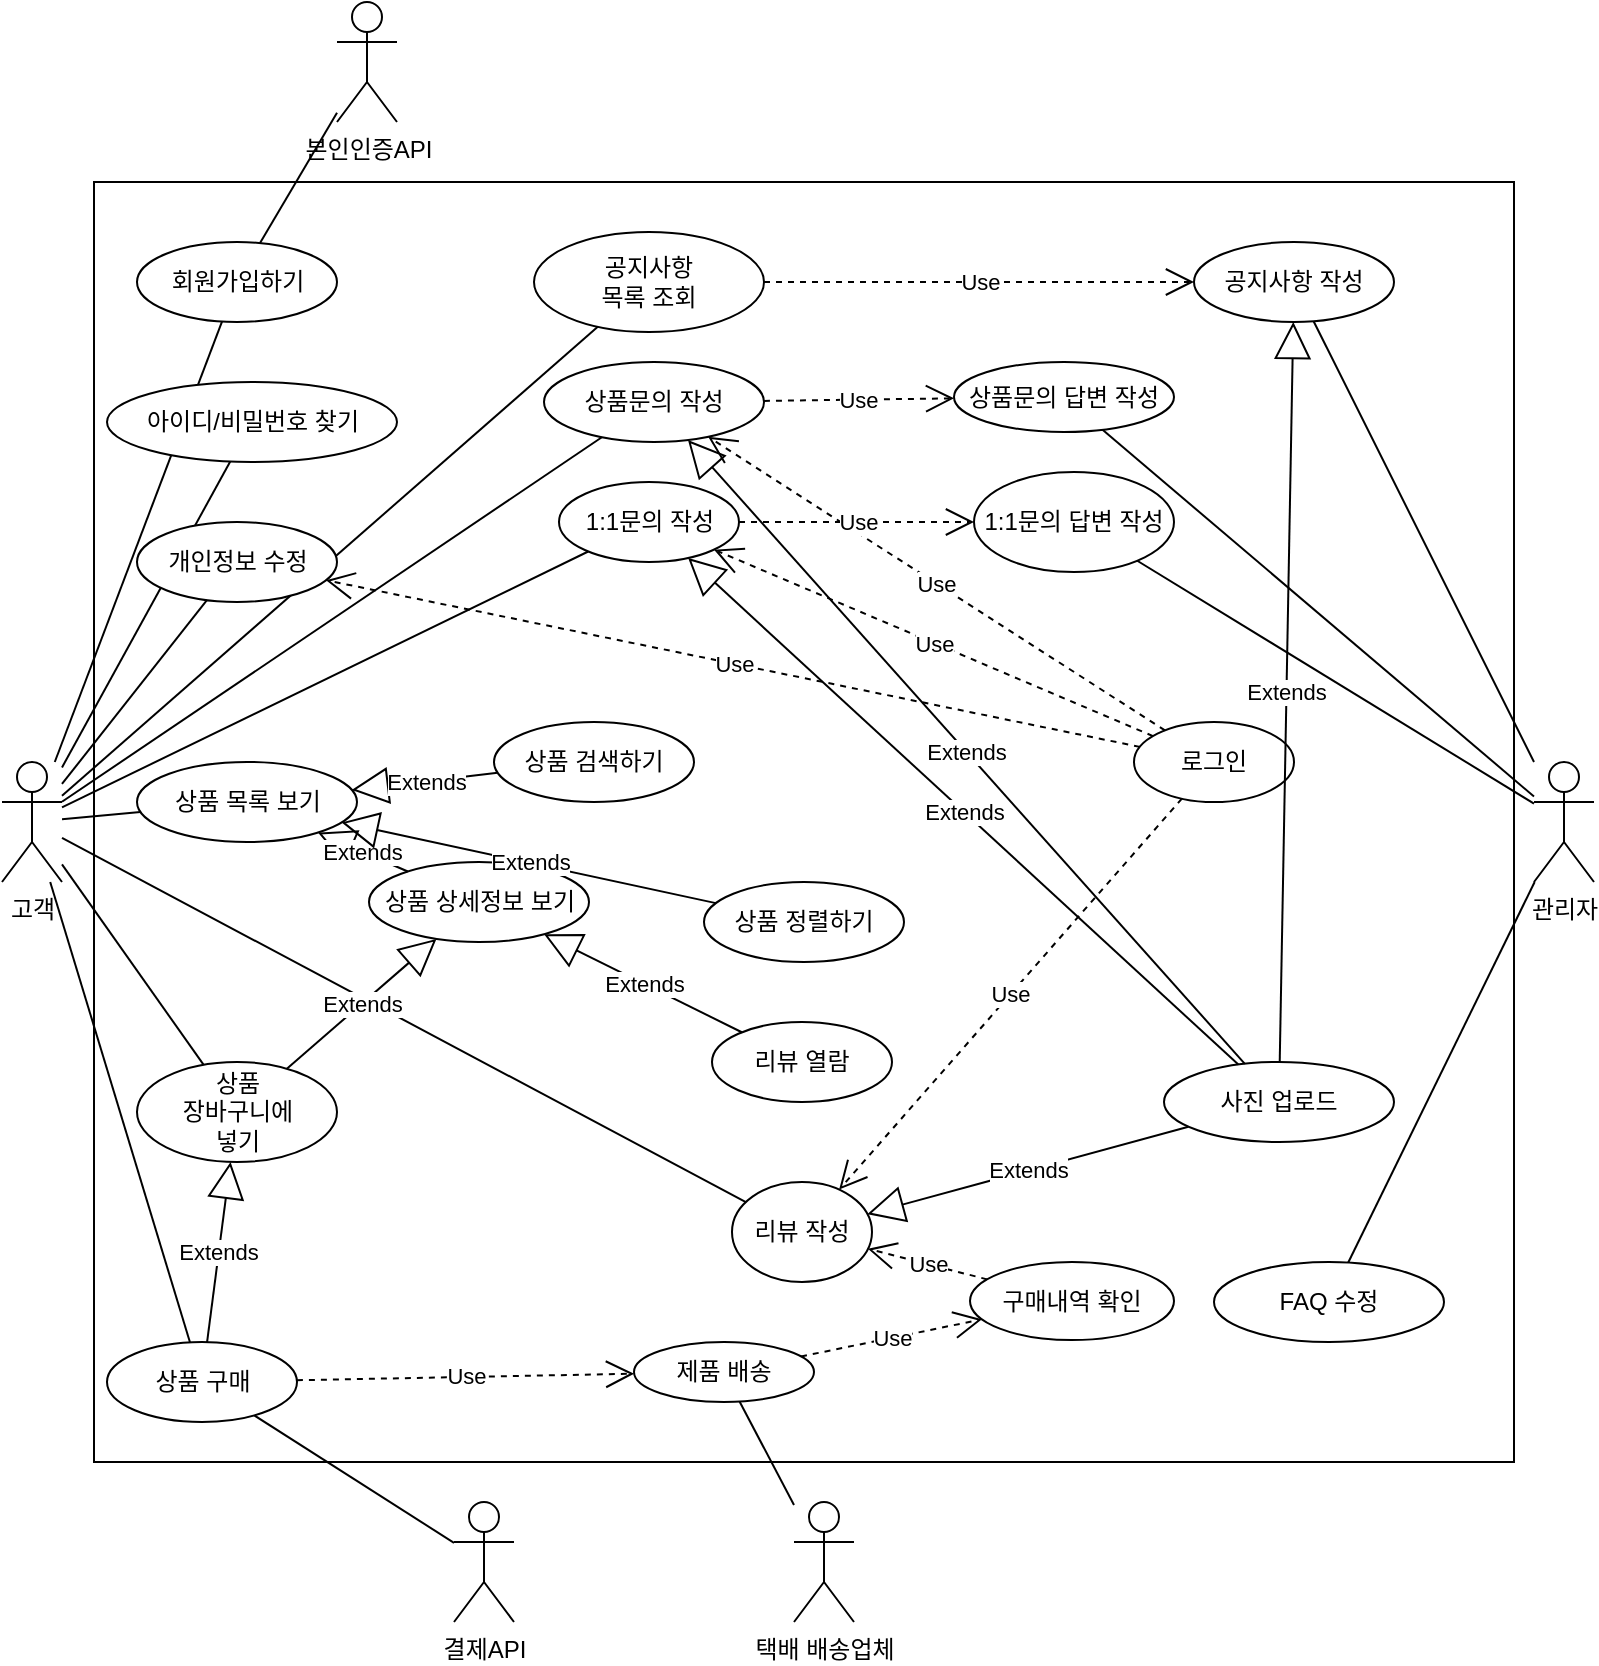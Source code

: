 <mxfile version="20.2.7" type="github">
  <diagram id="06q67e0eo0sH8_D3uSy_" name="유즈케이스1">
    <mxGraphModel dx="820" dy="1835" grid="1" gridSize="10" guides="1" tooltips="1" connect="1" arrows="1" fold="1" page="1" pageScale="1" pageWidth="827" pageHeight="1169" math="0" shadow="0">
      <root>
        <mxCell id="0" />
        <mxCell id="1" parent="0" />
        <mxCell id="tB0mkt_xWfgJxFO7g79Q-1" value="고객" style="shape=umlActor;verticalLabelPosition=bottom;verticalAlign=top;html=1;outlineConnect=0;" parent="1" vertex="1">
          <mxGeometry x="14" y="100" width="30" height="60" as="geometry" />
        </mxCell>
        <mxCell id="tB0mkt_xWfgJxFO7g79Q-6" value="관리자" style="shape=umlActor;verticalLabelPosition=bottom;verticalAlign=top;html=1;outlineConnect=0;" parent="1" vertex="1">
          <mxGeometry x="780" y="100" width="30" height="60" as="geometry" />
        </mxCell>
        <mxCell id="tB0mkt_xWfgJxFO7g79Q-7" value="결제API" style="shape=umlActor;verticalLabelPosition=bottom;verticalAlign=top;html=1;outlineConnect=0;" parent="1" vertex="1">
          <mxGeometry x="240" y="470" width="30" height="60" as="geometry" />
        </mxCell>
        <mxCell id="tB0mkt_xWfgJxFO7g79Q-8" value="본인인증API" style="shape=umlActor;verticalLabelPosition=bottom;verticalAlign=top;html=1;outlineConnect=0;" parent="1" vertex="1">
          <mxGeometry x="181.5" y="-280" width="30" height="60" as="geometry" />
        </mxCell>
        <mxCell id="tB0mkt_xWfgJxFO7g79Q-10" value="" style="rounded=0;whiteSpace=wrap;html=1;" parent="1" vertex="1">
          <mxGeometry x="60" y="-190" width="710" height="640" as="geometry" />
        </mxCell>
        <mxCell id="tB0mkt_xWfgJxFO7g79Q-11" value="상품 상세정보 보기" style="ellipse;whiteSpace=wrap;html=1;" parent="1" vertex="1">
          <mxGeometry x="197.5" y="150" width="110" height="40" as="geometry" />
        </mxCell>
        <mxCell id="tB0mkt_xWfgJxFO7g79Q-12" value="상품 검색하기" style="ellipse;whiteSpace=wrap;html=1;" parent="1" vertex="1">
          <mxGeometry x="260" y="80" width="100" height="40" as="geometry" />
        </mxCell>
        <mxCell id="tB0mkt_xWfgJxFO7g79Q-14" value="상품 정렬하기" style="ellipse;whiteSpace=wrap;html=1;" parent="1" vertex="1">
          <mxGeometry x="365" y="160" width="100" height="40" as="geometry" />
        </mxCell>
        <mxCell id="tB0mkt_xWfgJxFO7g79Q-15" value="상품&lt;br&gt;장바구니에&lt;br&gt;넣기" style="ellipse;whiteSpace=wrap;html=1;" parent="1" vertex="1">
          <mxGeometry x="81.5" y="250" width="100" height="50" as="geometry" />
        </mxCell>
        <mxCell id="tB0mkt_xWfgJxFO7g79Q-18" value="회원가입하기" style="ellipse;whiteSpace=wrap;html=1;" parent="1" vertex="1">
          <mxGeometry x="81.5" y="-160" width="100" height="40" as="geometry" />
        </mxCell>
        <mxCell id="tB0mkt_xWfgJxFO7g79Q-19" value="로그인" style="ellipse;whiteSpace=wrap;html=1;" parent="1" vertex="1">
          <mxGeometry x="580" y="80" width="80" height="40" as="geometry" />
        </mxCell>
        <mxCell id="tB0mkt_xWfgJxFO7g79Q-22" value="" style="endArrow=none;html=1;rounded=0;" parent="1" source="tB0mkt_xWfgJxFO7g79Q-18" target="tB0mkt_xWfgJxFO7g79Q-8" edge="1">
          <mxGeometry width="50" height="50" relative="1" as="geometry">
            <mxPoint x="430" y="-50" as="sourcePoint" />
            <mxPoint x="340" y="-140" as="targetPoint" />
          </mxGeometry>
        </mxCell>
        <mxCell id="tB0mkt_xWfgJxFO7g79Q-23" value="" style="endArrow=none;html=1;rounded=0;" parent="1" source="tB0mkt_xWfgJxFO7g79Q-1" target="tB0mkt_xWfgJxFO7g79Q-18" edge="1">
          <mxGeometry width="50" height="50" relative="1" as="geometry">
            <mxPoint x="390" y="130" as="sourcePoint" />
            <mxPoint x="440" y="80" as="targetPoint" />
          </mxGeometry>
        </mxCell>
        <mxCell id="tB0mkt_xWfgJxFO7g79Q-29" value="상품 구매" style="ellipse;whiteSpace=wrap;html=1;" parent="1" vertex="1">
          <mxGeometry x="66.5" y="390" width="95" height="40" as="geometry" />
        </mxCell>
        <mxCell id="tB0mkt_xWfgJxFO7g79Q-30" value="" style="endArrow=none;html=1;rounded=0;" parent="1" source="tB0mkt_xWfgJxFO7g79Q-7" target="tB0mkt_xWfgJxFO7g79Q-29" edge="1">
          <mxGeometry width="50" height="50" relative="1" as="geometry">
            <mxPoint x="180" y="440" as="sourcePoint" />
            <mxPoint x="380" y="300" as="targetPoint" />
            <Array as="points" />
          </mxGeometry>
        </mxCell>
        <mxCell id="tB0mkt_xWfgJxFO7g79Q-33" value="공지사항 작성" style="ellipse;whiteSpace=wrap;html=1;" parent="1" vertex="1">
          <mxGeometry x="610" y="-160" width="100" height="40" as="geometry" />
        </mxCell>
        <mxCell id="tB0mkt_xWfgJxFO7g79Q-34" value="리뷰 작성" style="ellipse;whiteSpace=wrap;html=1;" parent="1" vertex="1">
          <mxGeometry x="379" y="310" width="70" height="50" as="geometry" />
        </mxCell>
        <mxCell id="tB0mkt_xWfgJxFO7g79Q-35" value="상품문의 작성" style="ellipse;whiteSpace=wrap;html=1;" parent="1" vertex="1">
          <mxGeometry x="285" y="-100" width="110" height="40" as="geometry" />
        </mxCell>
        <mxCell id="tB0mkt_xWfgJxFO7g79Q-36" value="1:1문의 작성" style="ellipse;whiteSpace=wrap;html=1;" parent="1" vertex="1">
          <mxGeometry x="292.5" y="-40" width="90" height="40" as="geometry" />
        </mxCell>
        <mxCell id="tB0mkt_xWfgJxFO7g79Q-37" value="상품문의 답변 작성" style="ellipse;whiteSpace=wrap;html=1;" parent="1" vertex="1">
          <mxGeometry x="490" y="-100" width="110" height="35" as="geometry" />
        </mxCell>
        <mxCell id="tB0mkt_xWfgJxFO7g79Q-38" value="1:1문의 답변 작성" style="ellipse;whiteSpace=wrap;html=1;" parent="1" vertex="1">
          <mxGeometry x="500" y="-45" width="100" height="50" as="geometry" />
        </mxCell>
        <mxCell id="tB0mkt_xWfgJxFO7g79Q-39" value="" style="endArrow=none;html=1;rounded=0;" parent="1" source="tB0mkt_xWfgJxFO7g79Q-1" target="tB0mkt_xWfgJxFO7g79Q-15" edge="1">
          <mxGeometry width="50" height="50" relative="1" as="geometry">
            <mxPoint x="390" y="260" as="sourcePoint" />
            <mxPoint x="440" y="210" as="targetPoint" />
          </mxGeometry>
        </mxCell>
        <mxCell id="tB0mkt_xWfgJxFO7g79Q-40" value="" style="endArrow=none;html=1;rounded=0;" parent="1" source="tB0mkt_xWfgJxFO7g79Q-34" target="tB0mkt_xWfgJxFO7g79Q-1" edge="1">
          <mxGeometry width="50" height="50" relative="1" as="geometry">
            <mxPoint y="310" as="sourcePoint" />
            <mxPoint x="60" y="40" as="targetPoint" />
          </mxGeometry>
        </mxCell>
        <mxCell id="tB0mkt_xWfgJxFO7g79Q-41" value="" style="endArrow=none;html=1;rounded=0;" parent="1" source="tB0mkt_xWfgJxFO7g79Q-36" target="tB0mkt_xWfgJxFO7g79Q-1" edge="1">
          <mxGeometry width="50" height="50" relative="1" as="geometry">
            <mxPoint x="20" y="400" as="sourcePoint" />
            <mxPoint x="50" y="130" as="targetPoint" />
          </mxGeometry>
        </mxCell>
        <mxCell id="tB0mkt_xWfgJxFO7g79Q-42" value="" style="endArrow=none;html=1;rounded=0;" parent="1" source="tB0mkt_xWfgJxFO7g79Q-6" target="tB0mkt_xWfgJxFO7g79Q-33" edge="1">
          <mxGeometry width="50" height="50" relative="1" as="geometry">
            <mxPoint x="870" y="370" as="sourcePoint" />
            <mxPoint x="810" y="100" as="targetPoint" />
          </mxGeometry>
        </mxCell>
        <mxCell id="tB0mkt_xWfgJxFO7g79Q-44" value="" style="endArrow=none;html=1;rounded=0;" parent="1" source="tB0mkt_xWfgJxFO7g79Q-6" target="tB0mkt_xWfgJxFO7g79Q-37" edge="1">
          <mxGeometry width="50" height="50" relative="1" as="geometry">
            <mxPoint x="820" y="60" as="sourcePoint" />
            <mxPoint x="820" y="40" as="targetPoint" />
            <Array as="points" />
          </mxGeometry>
        </mxCell>
        <mxCell id="tB0mkt_xWfgJxFO7g79Q-45" value="" style="endArrow=none;html=1;rounded=0;" parent="1" source="tB0mkt_xWfgJxFO7g79Q-6" target="tB0mkt_xWfgJxFO7g79Q-38" edge="1">
          <mxGeometry width="50" height="50" relative="1" as="geometry">
            <mxPoint x="812" y="210" as="sourcePoint" />
            <mxPoint x="880" y="20" as="targetPoint" />
          </mxGeometry>
        </mxCell>
        <mxCell id="tB0mkt_xWfgJxFO7g79Q-48" value="" style="endArrow=none;html=1;rounded=0;" parent="1" source="tB0mkt_xWfgJxFO7g79Q-1" target="tB0mkt_xWfgJxFO7g79Q-35" edge="1">
          <mxGeometry width="50" height="50" relative="1" as="geometry">
            <mxPoint x="20" y="270" as="sourcePoint" />
            <mxPoint x="70" y="220" as="targetPoint" />
          </mxGeometry>
        </mxCell>
        <mxCell id="tB0mkt_xWfgJxFO7g79Q-49" value="상품 목록 보기" style="ellipse;whiteSpace=wrap;html=1;" parent="1" vertex="1">
          <mxGeometry x="81.5" y="100" width="110" height="40" as="geometry" />
        </mxCell>
        <mxCell id="tB0mkt_xWfgJxFO7g79Q-50" value="Extends" style="endArrow=block;endSize=16;endFill=0;html=1;rounded=0;" parent="1" source="tB0mkt_xWfgJxFO7g79Q-12" target="tB0mkt_xWfgJxFO7g79Q-49" edge="1">
          <mxGeometry width="160" relative="1" as="geometry">
            <mxPoint x="330" y="180" as="sourcePoint" />
            <mxPoint x="490" y="180" as="targetPoint" />
          </mxGeometry>
        </mxCell>
        <mxCell id="tB0mkt_xWfgJxFO7g79Q-51" value="Use" style="endArrow=open;endSize=12;dashed=1;html=1;rounded=0;" parent="1" source="tB0mkt_xWfgJxFO7g79Q-19" target="tB0mkt_xWfgJxFO7g79Q-34" edge="1">
          <mxGeometry width="160" relative="1" as="geometry">
            <mxPoint x="140" y="410" as="sourcePoint" />
            <mxPoint x="300" y="410" as="targetPoint" />
          </mxGeometry>
        </mxCell>
        <mxCell id="tB0mkt_xWfgJxFO7g79Q-52" value="Use" style="endArrow=open;endSize=12;dashed=1;html=1;rounded=0;" parent="1" source="tB0mkt_xWfgJxFO7g79Q-19" target="tB0mkt_xWfgJxFO7g79Q-36" edge="1">
          <mxGeometry width="160" relative="1" as="geometry">
            <mxPoint x="-110" y="280" as="sourcePoint" />
            <mxPoint x="50" y="280" as="targetPoint" />
          </mxGeometry>
        </mxCell>
        <mxCell id="tB0mkt_xWfgJxFO7g79Q-53" value="Use" style="endArrow=open;endSize=12;dashed=1;html=1;rounded=0;" parent="1" source="tB0mkt_xWfgJxFO7g79Q-19" target="tB0mkt_xWfgJxFO7g79Q-35" edge="1">
          <mxGeometry width="160" relative="1" as="geometry">
            <mxPoint x="100" y="430" as="sourcePoint" />
            <mxPoint x="260" y="430" as="targetPoint" />
          </mxGeometry>
        </mxCell>
        <mxCell id="tB0mkt_xWfgJxFO7g79Q-55" value="" style="endArrow=none;html=1;rounded=0;" parent="1" source="tB0mkt_xWfgJxFO7g79Q-1" target="tB0mkt_xWfgJxFO7g79Q-49" edge="1">
          <mxGeometry width="50" height="50" relative="1" as="geometry">
            <mxPoint x="-10" y="270" as="sourcePoint" />
            <mxPoint x="40" y="220" as="targetPoint" />
          </mxGeometry>
        </mxCell>
        <mxCell id="tB0mkt_xWfgJxFO7g79Q-56" value="Use" style="endArrow=open;endSize=12;dashed=1;html=1;rounded=0;" parent="1" source="tB0mkt_xWfgJxFO7g79Q-36" target="tB0mkt_xWfgJxFO7g79Q-38" edge="1">
          <mxGeometry width="160" relative="1" as="geometry">
            <mxPoint x="300" y="310" as="sourcePoint" />
            <mxPoint x="460" y="310" as="targetPoint" />
          </mxGeometry>
        </mxCell>
        <mxCell id="tB0mkt_xWfgJxFO7g79Q-58" value="Use" style="endArrow=open;endSize=12;dashed=1;html=1;rounded=0;" parent="1" source="tB0mkt_xWfgJxFO7g79Q-35" target="tB0mkt_xWfgJxFO7g79Q-37" edge="1">
          <mxGeometry width="160" relative="1" as="geometry">
            <mxPoint x="310" y="330" as="sourcePoint" />
            <mxPoint x="470" y="330" as="targetPoint" />
          </mxGeometry>
        </mxCell>
        <mxCell id="tB0mkt_xWfgJxFO7g79Q-59" value="Extends" style="endArrow=block;endSize=16;endFill=0;html=1;rounded=0;" parent="1" source="tB0mkt_xWfgJxFO7g79Q-11" target="tB0mkt_xWfgJxFO7g79Q-49" edge="1">
          <mxGeometry width="160" relative="1" as="geometry">
            <mxPoint x="-20" y="310" as="sourcePoint" />
            <mxPoint x="140" y="310" as="targetPoint" />
          </mxGeometry>
        </mxCell>
        <mxCell id="tB0mkt_xWfgJxFO7g79Q-60" value="Extends" style="endArrow=block;endSize=16;endFill=0;html=1;rounded=0;" parent="1" source="tB0mkt_xWfgJxFO7g79Q-15" target="tB0mkt_xWfgJxFO7g79Q-11" edge="1">
          <mxGeometry width="160" relative="1" as="geometry">
            <mxPoint x="30" y="420" as="sourcePoint" />
            <mxPoint x="190" y="420" as="targetPoint" />
          </mxGeometry>
        </mxCell>
        <mxCell id="tB0mkt_xWfgJxFO7g79Q-61" value="Extends" style="endArrow=block;endSize=16;endFill=0;html=1;rounded=0;" parent="1" source="tB0mkt_xWfgJxFO7g79Q-14" target="tB0mkt_xWfgJxFO7g79Q-49" edge="1">
          <mxGeometry width="160" relative="1" as="geometry">
            <mxPoint x="330" y="180" as="sourcePoint" />
            <mxPoint x="490" y="180" as="targetPoint" />
          </mxGeometry>
        </mxCell>
        <mxCell id="tB0mkt_xWfgJxFO7g79Q-62" value="" style="endArrow=none;html=1;rounded=0;" parent="1" source="tB0mkt_xWfgJxFO7g79Q-1" target="tB0mkt_xWfgJxFO7g79Q-29" edge="1">
          <mxGeometry width="50" height="50" relative="1" as="geometry">
            <mxPoint x="40" y="410" as="sourcePoint" />
            <mxPoint x="90" y="360" as="targetPoint" />
          </mxGeometry>
        </mxCell>
        <mxCell id="tB0mkt_xWfgJxFO7g79Q-63" value="Use" style="endArrow=open;endSize=12;dashed=1;html=1;rounded=0;" parent="1" source="pWr_5GK8HhrTUvCBfWbT-1" target="pWr_5GK8HhrTUvCBfWbT-22" edge="1">
          <mxGeometry width="160" relative="1" as="geometry">
            <mxPoint x="150" y="430" as="sourcePoint" />
            <mxPoint x="310" y="430" as="targetPoint" />
          </mxGeometry>
        </mxCell>
        <mxCell id="tB0mkt_xWfgJxFO7g79Q-64" value="공지사항 &lt;br&gt;목록 조회" style="ellipse;whiteSpace=wrap;html=1;" parent="1" vertex="1">
          <mxGeometry x="280" y="-165" width="115" height="50" as="geometry" />
        </mxCell>
        <mxCell id="tB0mkt_xWfgJxFO7g79Q-66" value="" style="endArrow=none;html=1;rounded=0;" parent="1" source="tB0mkt_xWfgJxFO7g79Q-64" target="tB0mkt_xWfgJxFO7g79Q-1" edge="1">
          <mxGeometry width="50" height="50" relative="1" as="geometry">
            <mxPoint x="10" y="340" as="sourcePoint" />
            <mxPoint x="60" y="290" as="targetPoint" />
          </mxGeometry>
        </mxCell>
        <mxCell id="tB0mkt_xWfgJxFO7g79Q-69" value="Use" style="endArrow=open;endSize=12;dashed=1;html=1;rounded=0;" parent="1" source="tB0mkt_xWfgJxFO7g79Q-64" target="tB0mkt_xWfgJxFO7g79Q-33" edge="1">
          <mxGeometry width="160" relative="1" as="geometry">
            <mxPoint x="480" y="-50" as="sourcePoint" />
            <mxPoint x="640" y="-50" as="targetPoint" />
          </mxGeometry>
        </mxCell>
        <mxCell id="pWr_5GK8HhrTUvCBfWbT-1" value="제품 배송" style="ellipse;whiteSpace=wrap;html=1;" vertex="1" parent="1">
          <mxGeometry x="330" y="390" width="90" height="30" as="geometry" />
        </mxCell>
        <mxCell id="pWr_5GK8HhrTUvCBfWbT-2" value="Use" style="endArrow=open;endSize=12;dashed=1;html=1;rounded=0;" edge="1" parent="1" source="tB0mkt_xWfgJxFO7g79Q-29" target="pWr_5GK8HhrTUvCBfWbT-1">
          <mxGeometry width="160" relative="1" as="geometry">
            <mxPoint x="370" y="400" as="sourcePoint" />
            <mxPoint x="530" y="400" as="targetPoint" />
          </mxGeometry>
        </mxCell>
        <mxCell id="pWr_5GK8HhrTUvCBfWbT-3" value="Extends" style="endArrow=block;endSize=16;endFill=0;html=1;rounded=0;" edge="1" parent="1" source="tB0mkt_xWfgJxFO7g79Q-29" target="tB0mkt_xWfgJxFO7g79Q-15">
          <mxGeometry width="160" relative="1" as="geometry">
            <mxPoint x="90" y="530" as="sourcePoint" />
            <mxPoint x="250" y="530" as="targetPoint" />
          </mxGeometry>
        </mxCell>
        <mxCell id="pWr_5GK8HhrTUvCBfWbT-4" value="택배 배송업체" style="shape=umlActor;verticalLabelPosition=bottom;verticalAlign=top;html=1;" vertex="1" parent="1">
          <mxGeometry x="410" y="470" width="30" height="60" as="geometry" />
        </mxCell>
        <mxCell id="pWr_5GK8HhrTUvCBfWbT-5" value="" style="endArrow=none;html=1;rounded=0;" edge="1" parent="1" source="pWr_5GK8HhrTUvCBfWbT-4" target="pWr_5GK8HhrTUvCBfWbT-1">
          <mxGeometry width="50" height="50" relative="1" as="geometry">
            <mxPoint x="750" y="370" as="sourcePoint" />
            <mxPoint x="800" y="320" as="targetPoint" />
          </mxGeometry>
        </mxCell>
        <mxCell id="pWr_5GK8HhrTUvCBfWbT-8" value="아이디/비밀번호 찾기" style="ellipse;whiteSpace=wrap;html=1;" vertex="1" parent="1">
          <mxGeometry x="66.5" y="-90" width="145" height="40" as="geometry" />
        </mxCell>
        <mxCell id="pWr_5GK8HhrTUvCBfWbT-9" value="" style="endArrow=none;html=1;rounded=0;" edge="1" parent="1" source="tB0mkt_xWfgJxFO7g79Q-1" target="pWr_5GK8HhrTUvCBfWbT-8">
          <mxGeometry width="50" height="50" relative="1" as="geometry">
            <mxPoint x="-10" y="20" as="sourcePoint" />
            <mxPoint x="40" y="-30" as="targetPoint" />
          </mxGeometry>
        </mxCell>
        <mxCell id="pWr_5GK8HhrTUvCBfWbT-10" value="리뷰 열람" style="ellipse;whiteSpace=wrap;html=1;" vertex="1" parent="1">
          <mxGeometry x="369" y="230" width="90" height="40" as="geometry" />
        </mxCell>
        <mxCell id="pWr_5GK8HhrTUvCBfWbT-11" value="Extends" style="endArrow=block;endSize=16;endFill=0;html=1;rounded=0;" edge="1" parent="1" source="pWr_5GK8HhrTUvCBfWbT-10" target="tB0mkt_xWfgJxFO7g79Q-11">
          <mxGeometry width="160" relative="1" as="geometry">
            <mxPoint x="550" y="340" as="sourcePoint" />
            <mxPoint x="710" y="340" as="targetPoint" />
            <Array as="points" />
          </mxGeometry>
        </mxCell>
        <mxCell id="pWr_5GK8HhrTUvCBfWbT-12" value="개인정보 수정" style="ellipse;whiteSpace=wrap;html=1;" vertex="1" parent="1">
          <mxGeometry x="81.5" y="-20" width="100" height="40" as="geometry" />
        </mxCell>
        <mxCell id="pWr_5GK8HhrTUvCBfWbT-13" value="" style="endArrow=none;html=1;rounded=0;" edge="1" parent="1" source="tB0mkt_xWfgJxFO7g79Q-1" target="pWr_5GK8HhrTUvCBfWbT-12">
          <mxGeometry width="50" height="50" relative="1" as="geometry">
            <mxPoint x="20" y="350" as="sourcePoint" />
            <mxPoint x="70" y="300" as="targetPoint" />
          </mxGeometry>
        </mxCell>
        <mxCell id="pWr_5GK8HhrTUvCBfWbT-14" value="Use" style="endArrow=open;endSize=12;dashed=1;html=1;rounded=0;" edge="1" parent="1" source="tB0mkt_xWfgJxFO7g79Q-19" target="pWr_5GK8HhrTUvCBfWbT-12">
          <mxGeometry width="160" relative="1" as="geometry">
            <mxPoint x="510" y="340" as="sourcePoint" />
            <mxPoint x="670" y="340" as="targetPoint" />
          </mxGeometry>
        </mxCell>
        <mxCell id="pWr_5GK8HhrTUvCBfWbT-15" value="사진 업로드" style="ellipse;whiteSpace=wrap;html=1;" vertex="1" parent="1">
          <mxGeometry x="595" y="250" width="115" height="40" as="geometry" />
        </mxCell>
        <mxCell id="pWr_5GK8HhrTUvCBfWbT-16" value="Extends" style="endArrow=block;endSize=16;endFill=0;html=1;rounded=0;" edge="1" parent="1" source="pWr_5GK8HhrTUvCBfWbT-15" target="tB0mkt_xWfgJxFO7g79Q-36">
          <mxGeometry width="160" relative="1" as="geometry">
            <mxPoint x="520" y="410" as="sourcePoint" />
            <mxPoint x="680" y="410" as="targetPoint" />
          </mxGeometry>
        </mxCell>
        <mxCell id="pWr_5GK8HhrTUvCBfWbT-17" value="Extends" style="endArrow=block;endSize=16;endFill=0;html=1;rounded=0;" edge="1" parent="1" source="pWr_5GK8HhrTUvCBfWbT-15" target="tB0mkt_xWfgJxFO7g79Q-35">
          <mxGeometry width="160" relative="1" as="geometry">
            <mxPoint x="500" y="400" as="sourcePoint" />
            <mxPoint x="660" y="400" as="targetPoint" />
          </mxGeometry>
        </mxCell>
        <mxCell id="pWr_5GK8HhrTUvCBfWbT-18" value="Extends" style="endArrow=block;endSize=16;endFill=0;html=1;rounded=0;" edge="1" parent="1" source="pWr_5GK8HhrTUvCBfWbT-15" target="tB0mkt_xWfgJxFO7g79Q-34">
          <mxGeometry width="160" relative="1" as="geometry">
            <mxPoint x="550" y="410" as="sourcePoint" />
            <mxPoint x="710" y="410" as="targetPoint" />
          </mxGeometry>
        </mxCell>
        <mxCell id="pWr_5GK8HhrTUvCBfWbT-19" value="Extends" style="endArrow=block;endSize=16;endFill=0;html=1;rounded=0;" edge="1" parent="1" source="pWr_5GK8HhrTUvCBfWbT-15" target="tB0mkt_xWfgJxFO7g79Q-33">
          <mxGeometry width="160" relative="1" as="geometry">
            <mxPoint x="570" y="410" as="sourcePoint" />
            <mxPoint x="730" y="410" as="targetPoint" />
          </mxGeometry>
        </mxCell>
        <mxCell id="pWr_5GK8HhrTUvCBfWbT-20" value="FAQ 수정" style="ellipse;whiteSpace=wrap;html=1;" vertex="1" parent="1">
          <mxGeometry x="620" y="350" width="115" height="40" as="geometry" />
        </mxCell>
        <mxCell id="pWr_5GK8HhrTUvCBfWbT-21" value="" style="endArrow=none;html=1;rounded=0;" edge="1" parent="1" source="pWr_5GK8HhrTUvCBfWbT-20" target="tB0mkt_xWfgJxFO7g79Q-6">
          <mxGeometry width="50" height="50" relative="1" as="geometry">
            <mxPoint x="600" y="540" as="sourcePoint" />
            <mxPoint x="650" y="490" as="targetPoint" />
          </mxGeometry>
        </mxCell>
        <mxCell id="pWr_5GK8HhrTUvCBfWbT-22" value="구매내역 확인" style="ellipse;whiteSpace=wrap;html=1;" vertex="1" parent="1">
          <mxGeometry x="498" y="350" width="102" height="39" as="geometry" />
        </mxCell>
        <mxCell id="pWr_5GK8HhrTUvCBfWbT-23" value="Use" style="endArrow=open;endSize=12;dashed=1;html=1;rounded=0;" edge="1" parent="1" source="pWr_5GK8HhrTUvCBfWbT-22" target="tB0mkt_xWfgJxFO7g79Q-34">
          <mxGeometry width="160" relative="1" as="geometry">
            <mxPoint x="530" y="470" as="sourcePoint" />
            <mxPoint x="690" y="470" as="targetPoint" />
          </mxGeometry>
        </mxCell>
      </root>
    </mxGraphModel>
  </diagram>
</mxfile>
